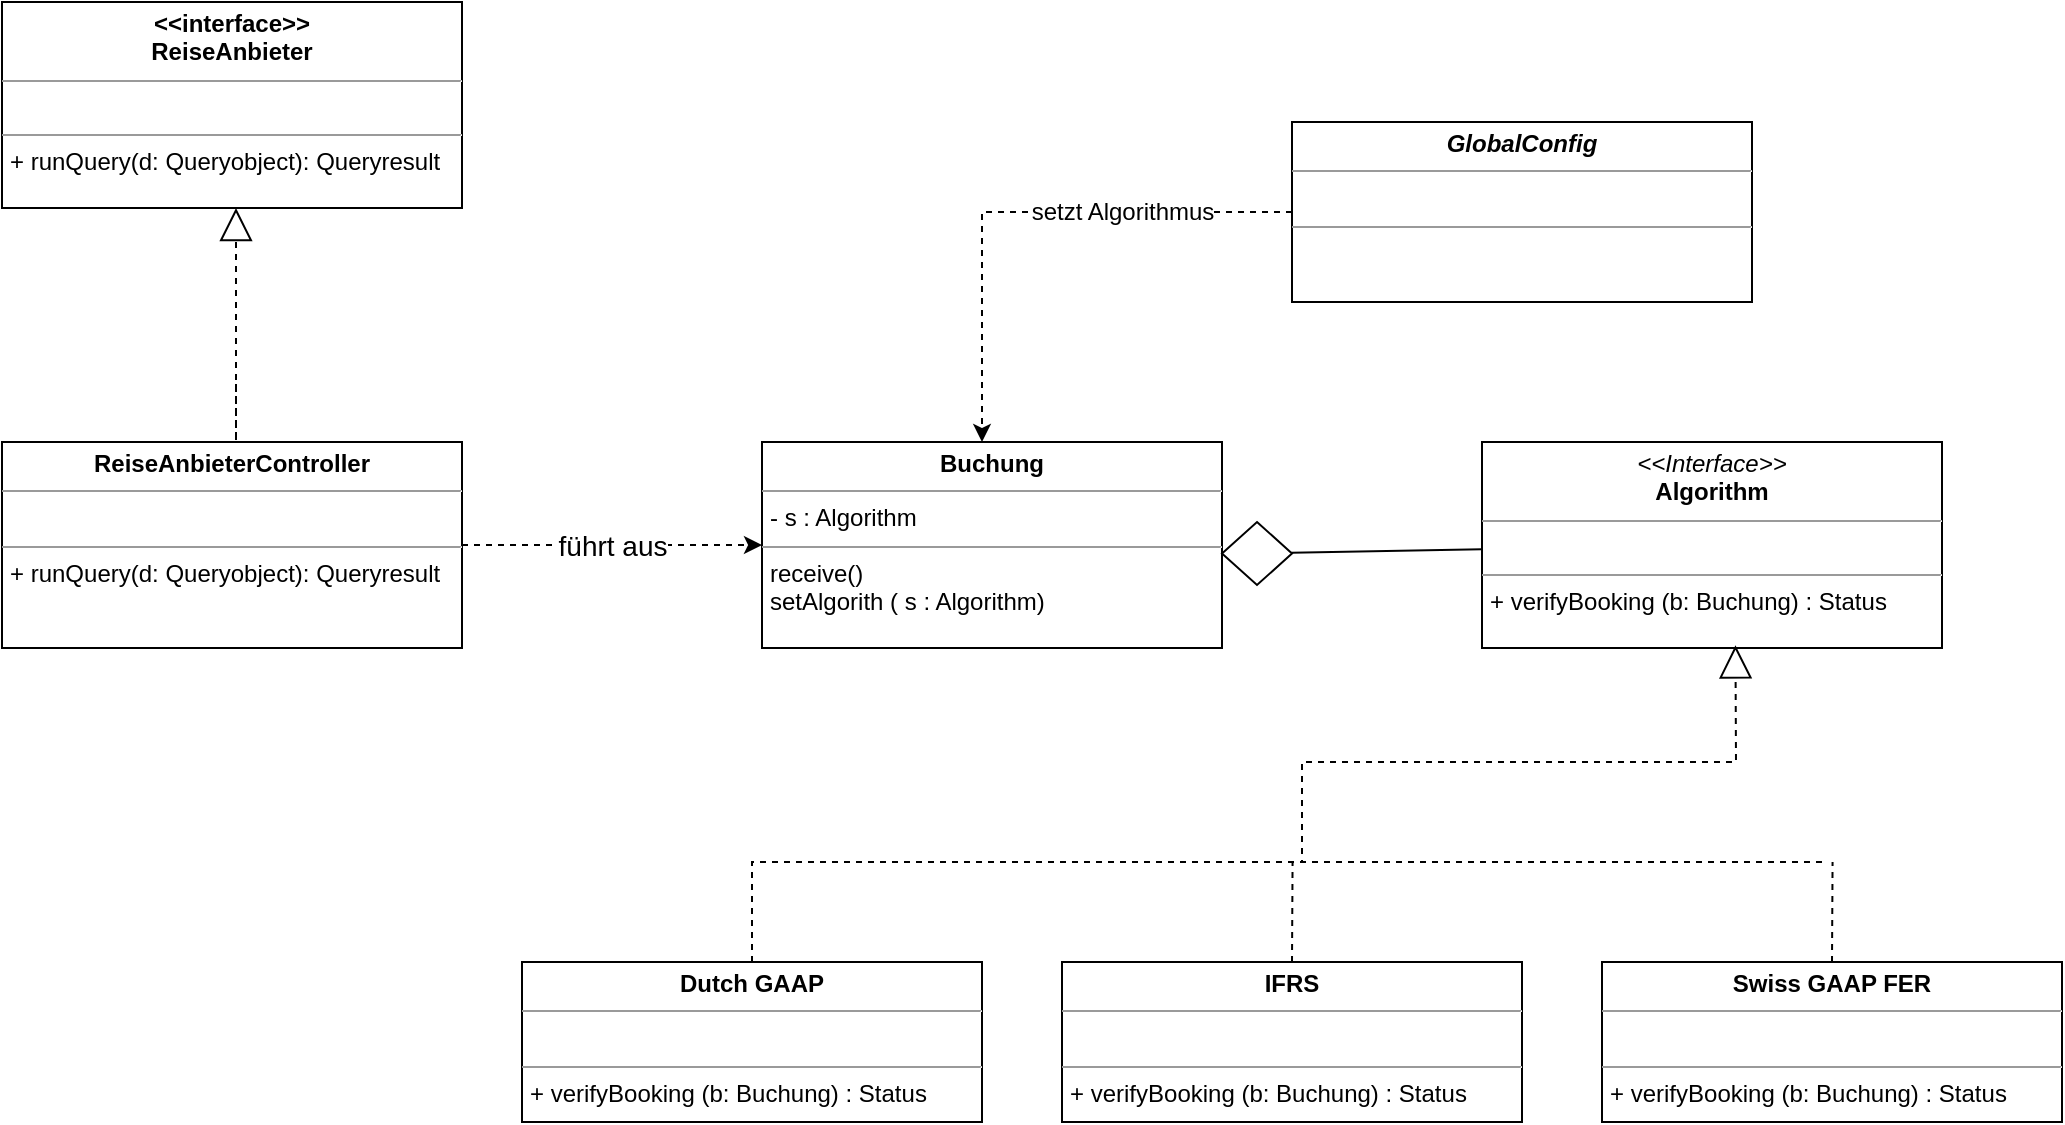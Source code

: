 <mxfile version="27.1.6">
  <diagram name="Page-1" id="c4acf3e9-155e-7222-9cf6-157b1a14988f">
    <mxGraphModel dx="2339" dy="1910" grid="1" gridSize="10" guides="1" tooltips="1" connect="1" arrows="1" fold="1" page="1" pageScale="1" pageWidth="850" pageHeight="1100" background="none" math="0" shadow="0">
      <root>
        <mxCell id="0" />
        <mxCell id="1" parent="0" />
        <mxCell id="UcH5Wo7i8Ctd8OzwUcl7-14" value="&lt;font style=&quot;font-size: 12px;&quot;&gt;setzt Algorithmus&lt;/font&gt;" style="edgeStyle=none;rounded=0;orthogonalLoop=1;jettySize=auto;html=1;exitX=0;exitY=0.5;exitDx=0;exitDy=0;endArrow=classic;endFill=1;dashed=1;strokeWidth=1;" edge="1" parent="1" source="5d2195bd80daf111-15">
          <mxGeometry x="-0.365" relative="1" as="geometry">
            <mxPoint x="-130" y="100" as="targetPoint" />
            <Array as="points">
              <mxPoint x="-130" y="-15" />
            </Array>
            <mxPoint as="offset" />
          </mxGeometry>
        </mxCell>
        <mxCell id="5d2195bd80daf111-15" value="&lt;p style=&quot;margin:0px;margin-top:4px;text-align:center;&quot;&gt;&lt;i&gt;&lt;b&gt;GlobalConfig&lt;/b&gt;&lt;/i&gt;&lt;/p&gt;&lt;hr size=&quot;1&quot;&gt;&lt;p style=&quot;margin:0px;margin-left:4px;&quot;&gt;&lt;br&gt;&lt;/p&gt;&lt;hr size=&quot;1&quot;&gt;&lt;p style=&quot;margin:0px;margin-left:4px;&quot;&gt;&lt;br&gt;&lt;/p&gt;" style="verticalAlign=top;align=left;overflow=fill;fontSize=12;fontFamily=Helvetica;html=1;rounded=0;shadow=0;comic=0;labelBackgroundColor=none;strokeWidth=1" parent="1" vertex="1">
          <mxGeometry x="25" y="-60" width="230" height="90" as="geometry" />
        </mxCell>
        <mxCell id="UcH5Wo7i8Ctd8OzwUcl7-28" value="" style="edgeStyle=none;rounded=0;orthogonalLoop=1;jettySize=auto;html=1;endArrow=none;startFill=0;" edge="1" parent="1" source="5d2195bd80daf111-18" target="UcH5Wo7i8Ctd8OzwUcl7-27">
          <mxGeometry relative="1" as="geometry" />
        </mxCell>
        <mxCell id="5d2195bd80daf111-18" value="&lt;p style=&quot;margin:0px;margin-top:4px;text-align:center;&quot;&gt;&lt;i&gt;&amp;lt;&amp;lt;Interface&amp;gt;&amp;gt;&lt;/i&gt;&lt;br&gt;&lt;b&gt;Algorithm&lt;/b&gt;&lt;/p&gt;&lt;hr size=&quot;1&quot;&gt;&lt;p style=&quot;margin:0px;margin-left:4px;&quot;&gt;&lt;br&gt;&lt;/p&gt;&lt;hr size=&quot;1&quot;&gt;&lt;p style=&quot;margin:0px;margin-left:4px;&quot;&gt;+ verifyBooking (b: Buchung) : Status&lt;br&gt;&lt;/p&gt;" style="verticalAlign=top;align=left;overflow=fill;fontSize=12;fontFamily=Helvetica;html=1;rounded=0;shadow=0;comic=0;labelBackgroundColor=none;strokeWidth=1" parent="1" vertex="1">
          <mxGeometry x="120" y="100" width="230" height="103" as="geometry" />
        </mxCell>
        <mxCell id="UcH5Wo7i8Ctd8OzwUcl7-4" style="edgeStyle=none;rounded=0;orthogonalLoop=1;jettySize=auto;html=1;entryX=0.551;entryY=0.987;entryDx=0;entryDy=0;entryPerimeter=0;dashed=1;endArrow=block;endFill=0;startSize=8;endSize=14;" edge="1" parent="1" target="5d2195bd80daf111-18">
          <mxGeometry relative="1" as="geometry">
            <mxPoint x="290" y="310" as="sourcePoint" />
            <Array as="points">
              <mxPoint x="30" y="310" />
              <mxPoint x="30" y="290" />
              <mxPoint x="30" y="260" />
              <mxPoint x="247" y="260" />
            </Array>
          </mxGeometry>
        </mxCell>
        <mxCell id="UcH5Wo7i8Ctd8OzwUcl7-11" style="edgeStyle=none;rounded=0;orthogonalLoop=1;jettySize=auto;html=1;exitX=0.5;exitY=0;exitDx=0;exitDy=0;endArrow=none;startFill=0;dashed=1;" edge="1" parent="1" source="UcH5Wo7i8Ctd8OzwUcl7-5">
          <mxGeometry relative="1" as="geometry">
            <mxPoint x="295.286" y="310" as="targetPoint" />
          </mxGeometry>
        </mxCell>
        <mxCell id="UcH5Wo7i8Ctd8OzwUcl7-5" value="&lt;p style=&quot;margin:0px;margin-top:4px;text-align:center;&quot;&gt;&lt;b&gt;Swiss GAAP FER&lt;/b&gt;&lt;/p&gt;&lt;hr size=&quot;1&quot;&gt;&lt;p style=&quot;margin:0px;margin-left:4px;&quot;&gt;&lt;br&gt;&lt;/p&gt;&lt;hr size=&quot;1&quot;&gt;&lt;p style=&quot;margin:0px;margin-left:4px;&quot;&gt;+ verifyBooking (b: Buchung) : Status&lt;br&gt;&lt;/p&gt;" style="verticalAlign=top;align=left;overflow=fill;fontSize=12;fontFamily=Helvetica;html=1;rounded=0;shadow=0;comic=0;labelBackgroundColor=none;strokeWidth=1" vertex="1" parent="1">
          <mxGeometry x="180" y="360" width="230" height="80" as="geometry" />
        </mxCell>
        <mxCell id="UcH5Wo7i8Ctd8OzwUcl7-6" value="&lt;p style=&quot;margin:0px;margin-top:4px;text-align:center;&quot;&gt;&lt;b&gt;Dutch GAAP&lt;/b&gt;&lt;/p&gt;&lt;hr size=&quot;1&quot;&gt;&lt;p style=&quot;margin:0px;margin-left:4px;&quot;&gt;&lt;br&gt;&lt;/p&gt;&lt;hr size=&quot;1&quot;&gt;&lt;p style=&quot;margin:0px;margin-left:4px;&quot;&gt;+ verifyBooking (b: Buchung) : Status&lt;br&gt;&lt;/p&gt;" style="verticalAlign=top;align=left;overflow=fill;fontSize=12;fontFamily=Helvetica;html=1;rounded=0;shadow=0;comic=0;labelBackgroundColor=none;strokeWidth=1" vertex="1" parent="1">
          <mxGeometry x="-360" y="360" width="230" height="80" as="geometry" />
        </mxCell>
        <mxCell id="UcH5Wo7i8Ctd8OzwUcl7-10" style="edgeStyle=none;rounded=0;orthogonalLoop=1;jettySize=auto;html=1;exitX=0.5;exitY=0;exitDx=0;exitDy=0;endArrow=none;startFill=0;dashed=1;" edge="1" parent="1" source="UcH5Wo7i8Ctd8OzwUcl7-7">
          <mxGeometry relative="1" as="geometry">
            <mxPoint x="25.286" y="310" as="targetPoint" />
          </mxGeometry>
        </mxCell>
        <mxCell id="UcH5Wo7i8Ctd8OzwUcl7-7" value="&lt;p style=&quot;margin:0px;margin-top:4px;text-align:center;&quot;&gt;&lt;b&gt;IFRS&lt;/b&gt;&lt;/p&gt;&lt;hr size=&quot;1&quot;&gt;&lt;p style=&quot;margin:0px;margin-left:4px;&quot;&gt;&lt;br&gt;&lt;/p&gt;&lt;hr size=&quot;1&quot;&gt;&lt;p style=&quot;margin:0px;margin-left:4px;&quot;&gt;+ verifyBooking (b: Buchung) : Status&lt;br&gt;&lt;/p&gt;" style="verticalAlign=top;align=left;overflow=fill;fontSize=12;fontFamily=Helvetica;html=1;rounded=0;shadow=0;comic=0;labelBackgroundColor=none;strokeWidth=1" vertex="1" parent="1">
          <mxGeometry x="-90" y="360" width="230" height="80" as="geometry" />
        </mxCell>
        <mxCell id="UcH5Wo7i8Ctd8OzwUcl7-8" style="edgeStyle=none;rounded=0;orthogonalLoop=1;jettySize=auto;html=1;entryX=0.5;entryY=0;entryDx=0;entryDy=0;dashed=1;endArrow=none;endFill=0;startSize=8;endSize=14;startFill=0;" edge="1" parent="1" target="UcH5Wo7i8Ctd8OzwUcl7-6">
          <mxGeometry relative="1" as="geometry">
            <mxPoint x="200" y="310" as="sourcePoint" />
            <mxPoint x="330" y="310" as="targetPoint" />
            <Array as="points">
              <mxPoint y="310" />
              <mxPoint x="-245" y="310" />
            </Array>
          </mxGeometry>
        </mxCell>
        <mxCell id="UcH5Wo7i8Ctd8OzwUcl7-19" value="&lt;p style=&quot;margin:0px;margin-top:4px;text-align:center;&quot;&gt;&lt;b style=&quot;text-wrap-mode: wrap;&quot;&gt;&amp;lt;&amp;lt;interface&amp;gt;&amp;gt;&lt;br&gt;ReiseAnbieter&lt;/b&gt;&lt;/p&gt;&lt;hr size=&quot;1&quot;&gt;&lt;p style=&quot;margin:0px;margin-left:4px;&quot;&gt;&lt;br&gt;&lt;/p&gt;&lt;hr size=&quot;1&quot;&gt;&lt;p style=&quot;margin:0px;margin-left:4px;&quot;&gt;&lt;span style=&quot;text-wrap-mode: wrap;&quot;&gt;+ runQuery(d: Queryobject): Queryresult&lt;/span&gt;&lt;/p&gt;" style="verticalAlign=top;align=left;overflow=fill;fontSize=12;fontFamily=Helvetica;html=1;rounded=0;shadow=0;comic=0;labelBackgroundColor=none;strokeWidth=1" vertex="1" parent="1">
          <mxGeometry x="-620" y="-120" width="230" height="103" as="geometry" />
        </mxCell>
        <mxCell id="UcH5Wo7i8Ctd8OzwUcl7-20" style="edgeStyle=none;rounded=0;orthogonalLoop=1;jettySize=auto;html=1;entryX=0.551;entryY=0.987;entryDx=0;entryDy=0;entryPerimeter=0;dashed=1;endArrow=block;endFill=0;startSize=8;endSize=14;" edge="1" parent="1">
          <mxGeometry relative="1" as="geometry">
            <mxPoint x="-503" y="71" as="sourcePoint" />
            <mxPoint x="-503" y="-17" as="targetPoint" />
            <Array as="points">
              <mxPoint x="-503" y="100" />
              <mxPoint x="-503" y="71" />
            </Array>
          </mxGeometry>
        </mxCell>
        <mxCell id="UcH5Wo7i8Ctd8OzwUcl7-29" value="&lt;font style=&quot;font-size: 14px;&quot;&gt;führt aus&lt;/font&gt;" style="edgeStyle=none;rounded=0;orthogonalLoop=1;jettySize=auto;html=1;exitX=1;exitY=0.5;exitDx=0;exitDy=0;entryX=0;entryY=0.5;entryDx=0;entryDy=0;dashed=1;" edge="1" parent="1" source="UcH5Wo7i8Ctd8OzwUcl7-21" target="UcH5Wo7i8Ctd8OzwUcl7-22">
          <mxGeometry relative="1" as="geometry" />
        </mxCell>
        <mxCell id="UcH5Wo7i8Ctd8OzwUcl7-21" value="&lt;p style=&quot;margin:0px;margin-top:4px;text-align:center;&quot;&gt;&lt;b&gt;ReiseAnbieterController&lt;/b&gt;&lt;/p&gt;&lt;hr size=&quot;1&quot;&gt;&lt;p style=&quot;margin:0px;margin-left:4px;&quot;&gt;&lt;br&gt;&lt;/p&gt;&lt;hr size=&quot;1&quot;&gt;&lt;p style=&quot;margin:0px;margin-left:4px;&quot;&gt;&lt;span style=&quot;text-wrap-mode: wrap;&quot;&gt;+ runQuery(d: Queryobject): Queryresult&lt;/span&gt;&lt;/p&gt;" style="verticalAlign=top;align=left;overflow=fill;fontSize=12;fontFamily=Helvetica;html=1;rounded=0;shadow=0;comic=0;labelBackgroundColor=none;strokeWidth=1" vertex="1" parent="1">
          <mxGeometry x="-620" y="100" width="230" height="103" as="geometry" />
        </mxCell>
        <mxCell id="UcH5Wo7i8Ctd8OzwUcl7-22" value="&lt;p style=&quot;margin:0px;margin-top:4px;text-align:center;&quot;&gt;&lt;b&gt;Buchung&lt;/b&gt;&lt;/p&gt;&lt;hr size=&quot;1&quot;&gt;&lt;p style=&quot;margin:0px;margin-left:4px;&quot;&gt;- s : Algorithm&lt;/p&gt;&lt;hr size=&quot;1&quot;&gt;&lt;p style=&quot;margin:0px;margin-left:4px;&quot;&gt;&lt;span style=&quot;text-wrap-mode: wrap;&quot;&gt;receive()&lt;/span&gt;&lt;/p&gt;&lt;p style=&quot;margin:0px;margin-left:4px;&quot;&gt;&lt;span style=&quot;text-wrap-mode: wrap;&quot;&gt;setAlgorith ( s : Algorithm)&lt;/span&gt;&lt;/p&gt;" style="verticalAlign=top;align=left;overflow=fill;fontSize=12;fontFamily=Helvetica;html=1;rounded=0;shadow=0;comic=0;labelBackgroundColor=none;strokeWidth=1" vertex="1" parent="1">
          <mxGeometry x="-240" y="100" width="230" height="103" as="geometry" />
        </mxCell>
        <mxCell id="UcH5Wo7i8Ctd8OzwUcl7-27" value="" style="rhombus;whiteSpace=wrap;html=1;align=left;verticalAlign=top;rounded=0;shadow=0;comic=0;labelBackgroundColor=none;strokeWidth=1;" vertex="1" parent="1">
          <mxGeometry x="-10" y="140" width="35" height="31.5" as="geometry" />
        </mxCell>
      </root>
    </mxGraphModel>
  </diagram>
</mxfile>
